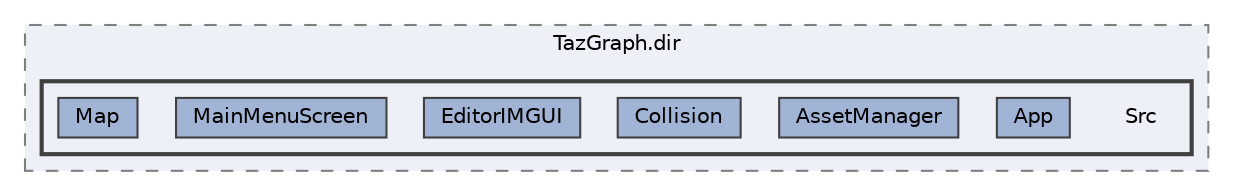 digraph "/mnt/c/Users/lefte/Mujin/MastersThesis/Taz/TazGraph/build/TazGraph/CMakeFiles/TazGraph.dir/Src"
{
 // LATEX_PDF_SIZE
  bgcolor="transparent";
  edge [fontname=Helvetica,fontsize=10,labelfontname=Helvetica,labelfontsize=10];
  node [fontname=Helvetica,fontsize=10,shape=box,height=0.2,width=0.4];
  compound=true
  subgraph clusterdir_ba76fa58041d5b6850e0c0d09d892c04 {
    graph [ bgcolor="#edf0f7", pencolor="grey50", label="TazGraph.dir", fontname=Helvetica,fontsize=10 style="filled,dashed", URL="dir_ba76fa58041d5b6850e0c0d09d892c04.html",tooltip=""]
  subgraph clusterdir_b6a040f518ac41eb6ebf086eff310c5a {
    graph [ bgcolor="#edf0f7", pencolor="grey25", label="", fontname=Helvetica,fontsize=10 style="filled,bold", URL="dir_b6a040f518ac41eb6ebf086eff310c5a.html",tooltip=""]
    dir_b6a040f518ac41eb6ebf086eff310c5a [shape=plaintext, label="Src"];
  dir_6c3e6c7b6f194952ca3720bcea0d0003 [label="App", fillcolor="#a2b4d6", color="grey25", style="filled", URL="dir_6c3e6c7b6f194952ca3720bcea0d0003.html",tooltip=""];
  dir_8c7b7b59af1ca8c9c44394a0003da601 [label="AssetManager", fillcolor="#a2b4d6", color="grey25", style="filled", URL="dir_8c7b7b59af1ca8c9c44394a0003da601.html",tooltip=""];
  dir_8d2c49370df6fd73dfc3f664513c807d [label="Collision", fillcolor="#a2b4d6", color="grey25", style="filled", URL="dir_8d2c49370df6fd73dfc3f664513c807d.html",tooltip=""];
  dir_62790367669dfb7d1811c47d0fcd0df7 [label="EditorIMGUI", fillcolor="#a2b4d6", color="grey25", style="filled", URL="dir_62790367669dfb7d1811c47d0fcd0df7.html",tooltip=""];
  dir_0a1998bcf627289c2402aad47c25e5e4 [label="MainMenuScreen", fillcolor="#a2b4d6", color="grey25", style="filled", URL="dir_0a1998bcf627289c2402aad47c25e5e4.html",tooltip=""];
  dir_fc8c5e589701f9d109473f27884570a6 [label="Map", fillcolor="#a2b4d6", color="grey25", style="filled", URL="dir_fc8c5e589701f9d109473f27884570a6.html",tooltip=""];
  }
  }
}
